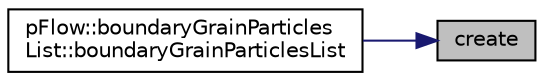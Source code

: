 digraph "create"
{
 // LATEX_PDF_SIZE
  edge [fontname="Helvetica",fontsize="10",labelfontname="Helvetica",labelfontsize="10"];
  node [fontname="Helvetica",fontsize="10",shape=record];
  rankdir="RL";
  Node1 [label="create",height=0.2,width=0.4,color="black", fillcolor="grey75", style="filled", fontcolor="black",tooltip=" "];
  Node1 -> Node2 [dir="back",color="midnightblue",fontsize="10",style="solid",fontname="Helvetica"];
  Node2 [label="pFlow::boundaryGrainParticles\lList::boundaryGrainParticlesList",height=0.2,width=0.4,color="black", fillcolor="white", style="filled",URL="$classpFlow_1_1boundaryGrainParticlesList.html#a4c66a0e23ad30ff1af9bff11accc1133",tooltip=" "];
}

